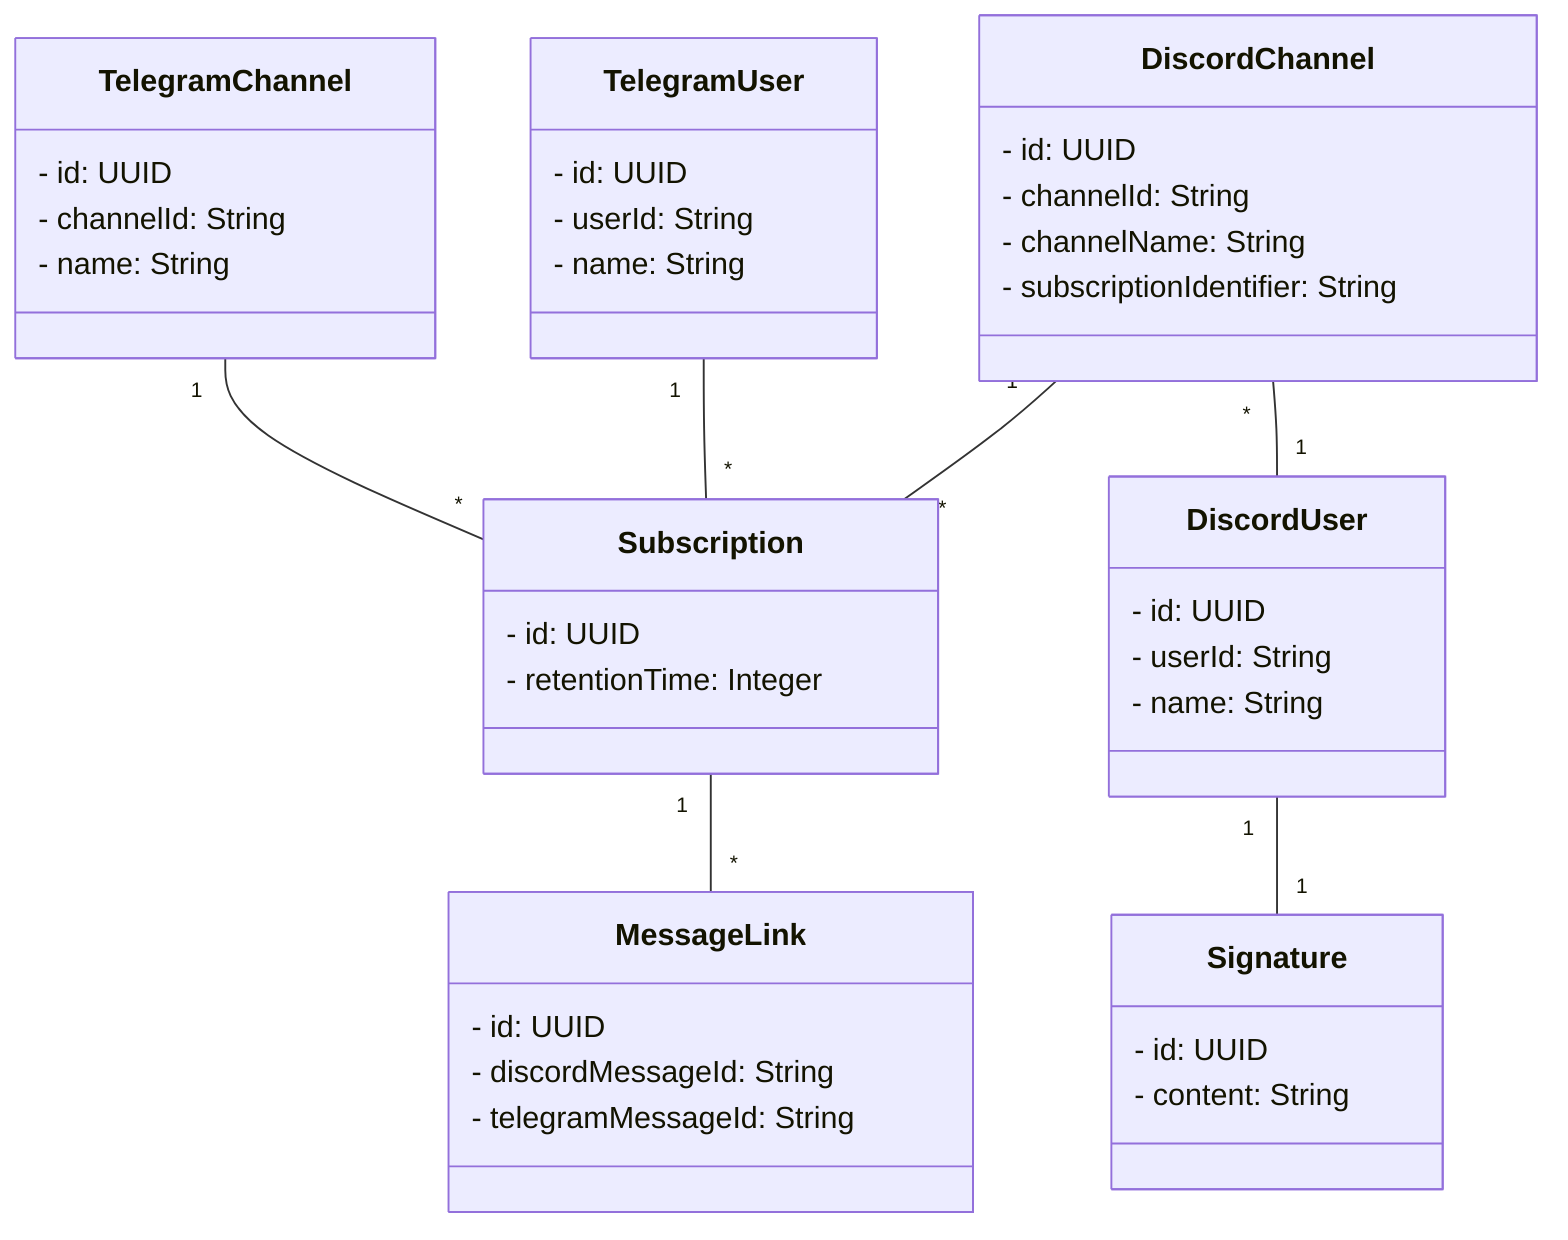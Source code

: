 classDiagram
class Subscription{
    - id: UUID
    - retentionTime: Integer
}
class TelegramChannel {
    - id: UUID
    - channelId: String
    - name: String
}
class DiscordChannel {
    - id: UUID
    - channelId: String
    - channelName: String
    - subscriptionIdentifier: String
}
class Signature {
    - id: UUID
    - content: String
}
class DiscordUser {
    - id: UUID
    - userId: String
    - name: String
}
class TelegramUser {
    - id: UUID
    - userId: String
    - name: String
}
class MessageLink {
    - id: UUID
    - discordMessageId: String
    - telegramMessageId: String
}
DiscordChannel "1" -- "*" Subscription
TelegramUser "1" -- "*" Subscription
TelegramChannel "1" -- "*" Subscription
DiscordUser "1" -- "1" Signature
Subscription "1" -- "*" MessageLink
DiscordChannel "*" -- "1" DiscordUser